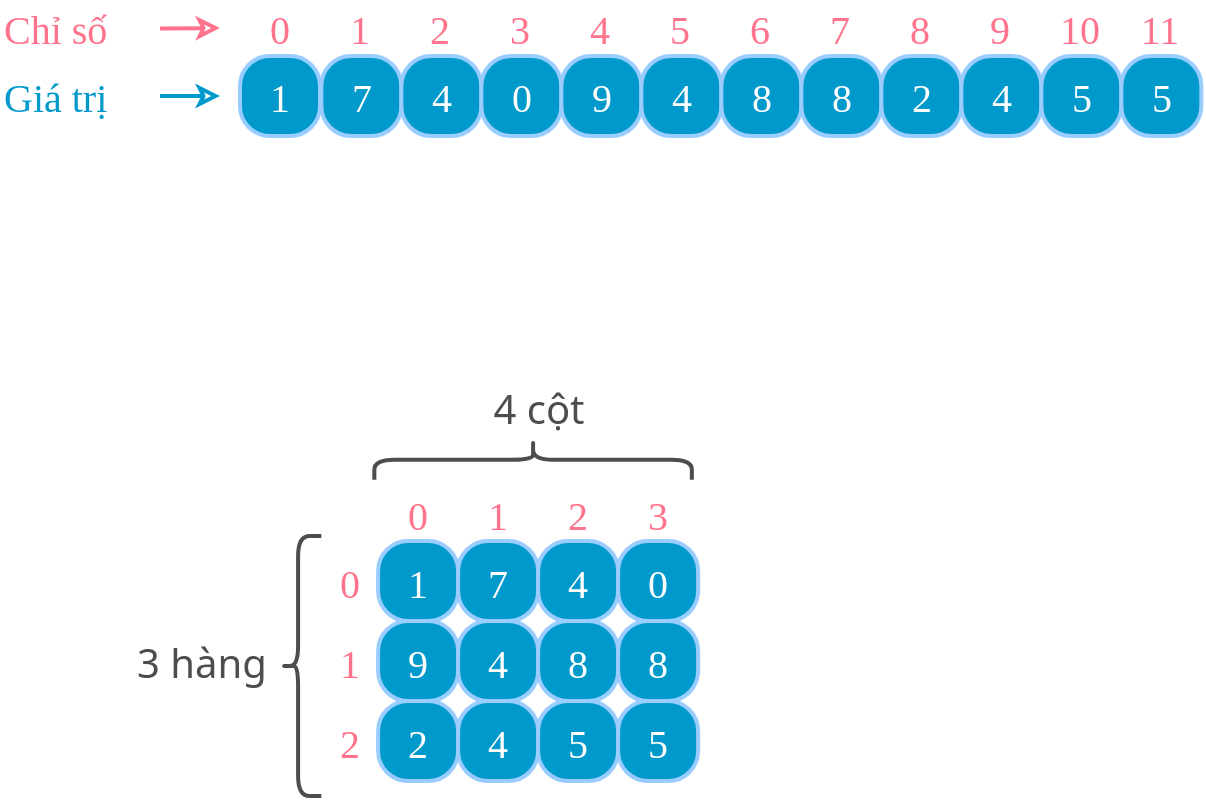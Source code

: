 <mxfile version="26.0.4">
  <diagram name="array" id="GPRWNofgy8FLtJxIam--">
    <mxGraphModel dx="715" dy="518" grid="1" gridSize="10" guides="1" tooltips="1" connect="1" arrows="1" fold="1" page="1" pageScale="1" pageWidth="827" pageHeight="1169" math="0" shadow="0">
      <root>
        <mxCell id="FcQ-IKqGeZoEcgifagWt-0" />
        <mxCell id="FcQ-IKqGeZoEcgifagWt-1" parent="FcQ-IKqGeZoEcgifagWt-0" />
        <mxCell id="FcQ-IKqGeZoEcgifagWt-4" value="1" style="rounded=1;whiteSpace=wrap;html=1;absoluteArcSize=1;arcSize=30;strokeWidth=2;fontFamily=consolas;fontSize=20;strokeColor=#99CCFF;fontColor=#FFFFFF;fillColor=#0099CC;" parent="FcQ-IKqGeZoEcgifagWt-1" vertex="1">
          <mxGeometry x="160" y="480" width="40" height="40" as="geometry" />
        </mxCell>
        <mxCell id="wwfph0xkiCYHfbDb8GMz-0" value="0" style="rounded=1;whiteSpace=wrap;html=1;absoluteArcSize=1;arcSize=14;strokeWidth=2;fontFamily=consolas;fontSize=20;strokeColor=none;fontColor=#FF748C;fillColor=none;" parent="FcQ-IKqGeZoEcgifagWt-1" vertex="1">
          <mxGeometry x="165.81" y="452.5" width="28.38" height="27.5" as="geometry" />
        </mxCell>
        <mxCell id="wwfph0xkiCYHfbDb8GMz-1" value="7" style="rounded=1;whiteSpace=wrap;html=1;absoluteArcSize=1;arcSize=30;strokeWidth=2;fontFamily=consolas;fontSize=20;strokeColor=#99CCFF;fontColor=#FFFFFF;fillColor=#0099CC;aspect=fixed;" parent="FcQ-IKqGeZoEcgifagWt-1" vertex="1">
          <mxGeometry x="200.67" y="480" width="40" height="40" as="geometry" />
        </mxCell>
        <mxCell id="wwfph0xkiCYHfbDb8GMz-2" value="4" style="rounded=1;whiteSpace=wrap;html=1;absoluteArcSize=1;arcSize=30;strokeWidth=2;fontFamily=consolas;fontSize=20;strokeColor=#99CCFF;fontColor=#FFFFFF;fillColor=#0099CC;aspect=fixed;" parent="FcQ-IKqGeZoEcgifagWt-1" vertex="1">
          <mxGeometry x="240.67" y="480" width="40" height="40" as="geometry" />
        </mxCell>
        <mxCell id="wwfph0xkiCYHfbDb8GMz-3" value="0" style="rounded=1;whiteSpace=wrap;html=1;absoluteArcSize=1;arcSize=30;strokeWidth=2;fontFamily=consolas;fontSize=20;strokeColor=#99CCFF;fontColor=#FFFFFF;fillColor=#0099CC;aspect=fixed;" parent="FcQ-IKqGeZoEcgifagWt-1" vertex="1">
          <mxGeometry x="280.67" y="480" width="40" height="40" as="geometry" />
        </mxCell>
        <mxCell id="wwfph0xkiCYHfbDb8GMz-4" value="9" style="rounded=1;whiteSpace=wrap;html=1;absoluteArcSize=1;arcSize=30;strokeWidth=2;fontFamily=consolas;fontSize=20;strokeColor=#99CCFF;fontColor=#FFFFFF;fillColor=#0099CC;aspect=fixed;" parent="FcQ-IKqGeZoEcgifagWt-1" vertex="1">
          <mxGeometry x="320.67" y="480" width="40" height="40" as="geometry" />
        </mxCell>
        <mxCell id="wwfph0xkiCYHfbDb8GMz-5" value="4" style="rounded=1;whiteSpace=wrap;html=1;absoluteArcSize=1;arcSize=30;strokeWidth=2;fontFamily=consolas;fontSize=20;strokeColor=#99CCFF;fontColor=#FFFFFF;fillColor=#0099CC;aspect=fixed;" parent="FcQ-IKqGeZoEcgifagWt-1" vertex="1">
          <mxGeometry x="360.67" y="480" width="40" height="40" as="geometry" />
        </mxCell>
        <mxCell id="wwfph0xkiCYHfbDb8GMz-6" value="8" style="rounded=1;whiteSpace=wrap;html=1;absoluteArcSize=1;arcSize=30;strokeWidth=2;fontFamily=consolas;fontSize=20;strokeColor=#99CCFF;fontColor=#FFFFFF;fillColor=#0099CC;aspect=fixed;" parent="FcQ-IKqGeZoEcgifagWt-1" vertex="1">
          <mxGeometry x="400.67" y="480" width="40" height="40" as="geometry" />
        </mxCell>
        <mxCell id="wwfph0xkiCYHfbDb8GMz-8" value="1" style="rounded=1;whiteSpace=wrap;html=1;absoluteArcSize=1;arcSize=14;strokeWidth=2;fontFamily=consolas;fontSize=20;strokeColor=none;fontColor=#FF748C;fillColor=none;" parent="FcQ-IKqGeZoEcgifagWt-1" vertex="1">
          <mxGeometry x="206.48" y="452.5" width="28.38" height="27.5" as="geometry" />
        </mxCell>
        <mxCell id="wwfph0xkiCYHfbDb8GMz-9" value="2" style="rounded=1;whiteSpace=wrap;html=1;absoluteArcSize=1;arcSize=14;strokeWidth=2;fontFamily=consolas;fontSize=20;strokeColor=none;fontColor=#FF748C;fillColor=none;" parent="FcQ-IKqGeZoEcgifagWt-1" vertex="1">
          <mxGeometry x="246.48" y="452.5" width="28.38" height="27.5" as="geometry" />
        </mxCell>
        <mxCell id="wwfph0xkiCYHfbDb8GMz-10" value="3" style="rounded=1;whiteSpace=wrap;html=1;absoluteArcSize=1;arcSize=14;strokeWidth=2;fontFamily=consolas;fontSize=20;strokeColor=none;fontColor=#FF748C;fillColor=none;" parent="FcQ-IKqGeZoEcgifagWt-1" vertex="1">
          <mxGeometry x="286.48" y="452.5" width="28.38" height="27.5" as="geometry" />
        </mxCell>
        <mxCell id="wwfph0xkiCYHfbDb8GMz-11" value="4" style="rounded=1;whiteSpace=wrap;html=1;absoluteArcSize=1;arcSize=14;strokeWidth=2;fontFamily=consolas;fontSize=20;strokeColor=none;fontColor=#FF748C;fillColor=none;" parent="FcQ-IKqGeZoEcgifagWt-1" vertex="1">
          <mxGeometry x="326.48" y="452.5" width="28.38" height="27.5" as="geometry" />
        </mxCell>
        <mxCell id="wwfph0xkiCYHfbDb8GMz-12" value="5" style="rounded=1;whiteSpace=wrap;html=1;absoluteArcSize=1;arcSize=14;strokeWidth=2;fontFamily=consolas;fontSize=20;strokeColor=none;fontColor=#FF748C;fillColor=none;" parent="FcQ-IKqGeZoEcgifagWt-1" vertex="1">
          <mxGeometry x="366.48" y="452.5" width="28.38" height="27.5" as="geometry" />
        </mxCell>
        <mxCell id="wwfph0xkiCYHfbDb8GMz-13" value="6" style="rounded=1;whiteSpace=wrap;html=1;absoluteArcSize=1;arcSize=14;strokeWidth=2;fontFamily=consolas;fontSize=20;strokeColor=none;fontColor=#FF748C;fillColor=none;" parent="FcQ-IKqGeZoEcgifagWt-1" vertex="1">
          <mxGeometry x="406.48" y="452.5" width="28.38" height="27.5" as="geometry" />
        </mxCell>
        <mxCell id="3dBk1JcrU5KW92U68bGq-0" value="8" style="rounded=1;whiteSpace=wrap;html=1;absoluteArcSize=1;arcSize=30;strokeWidth=2;fontFamily=consolas;fontSize=20;strokeColor=#99CCFF;fontColor=#FFFFFF;fillColor=#0099CC;aspect=fixed;" parent="FcQ-IKqGeZoEcgifagWt-1" vertex="1">
          <mxGeometry x="440.67" y="480" width="40" height="40" as="geometry" />
        </mxCell>
        <mxCell id="3dBk1JcrU5KW92U68bGq-1" value="7" style="rounded=1;whiteSpace=wrap;html=1;absoluteArcSize=1;arcSize=14;strokeWidth=2;fontFamily=consolas;fontSize=20;strokeColor=none;fontColor=#FF748C;fillColor=none;" parent="FcQ-IKqGeZoEcgifagWt-1" vertex="1">
          <mxGeometry x="446.48" y="452.5" width="28.38" height="27.5" as="geometry" />
        </mxCell>
        <mxCell id="QitkDA0d6plh5lsyKBYH-0" value="2" style="rounded=1;whiteSpace=wrap;html=1;absoluteArcSize=1;arcSize=30;strokeWidth=2;fontFamily=consolas;fontSize=20;strokeColor=#99CCFF;fontColor=#FFFFFF;fillColor=#0099CC;aspect=fixed;" parent="FcQ-IKqGeZoEcgifagWt-1" vertex="1">
          <mxGeometry x="480.67" y="480" width="40" height="40" as="geometry" />
        </mxCell>
        <mxCell id="QitkDA0d6plh5lsyKBYH-1" value="4" style="rounded=1;whiteSpace=wrap;html=1;absoluteArcSize=1;arcSize=30;strokeWidth=2;fontFamily=consolas;fontSize=20;strokeColor=#99CCFF;fontColor=#FFFFFF;fillColor=#0099CC;aspect=fixed;" parent="FcQ-IKqGeZoEcgifagWt-1" vertex="1">
          <mxGeometry x="520.67" y="480" width="40" height="40" as="geometry" />
        </mxCell>
        <mxCell id="QitkDA0d6plh5lsyKBYH-2" value="5" style="rounded=1;whiteSpace=wrap;html=1;absoluteArcSize=1;arcSize=30;strokeWidth=2;fontFamily=consolas;fontSize=20;strokeColor=#99CCFF;fontColor=#FFFFFF;fillColor=#0099CC;aspect=fixed;" parent="FcQ-IKqGeZoEcgifagWt-1" vertex="1">
          <mxGeometry x="560.67" y="480" width="40" height="40" as="geometry" />
        </mxCell>
        <mxCell id="QitkDA0d6plh5lsyKBYH-3" value="5" style="rounded=1;whiteSpace=wrap;html=1;absoluteArcSize=1;arcSize=30;strokeWidth=2;fontFamily=consolas;fontSize=20;strokeColor=#99CCFF;fontColor=#FFFFFF;fillColor=#0099CC;aspect=fixed;" parent="FcQ-IKqGeZoEcgifagWt-1" vertex="1">
          <mxGeometry x="600.67" y="480" width="40" height="40" as="geometry" />
        </mxCell>
        <mxCell id="QitkDA0d6plh5lsyKBYH-4" value="8" style="rounded=1;whiteSpace=wrap;html=1;absoluteArcSize=1;arcSize=14;strokeWidth=2;fontFamily=consolas;fontSize=20;strokeColor=none;fontColor=#FF748C;fillColor=none;" parent="FcQ-IKqGeZoEcgifagWt-1" vertex="1">
          <mxGeometry x="486.48" y="452.5" width="28.38" height="27.5" as="geometry" />
        </mxCell>
        <mxCell id="QitkDA0d6plh5lsyKBYH-5" value="9" style="rounded=1;whiteSpace=wrap;html=1;absoluteArcSize=1;arcSize=14;strokeWidth=2;fontFamily=consolas;fontSize=20;strokeColor=none;fontColor=#FF748C;fillColor=none;" parent="FcQ-IKqGeZoEcgifagWt-1" vertex="1">
          <mxGeometry x="526.48" y="452.5" width="28.38" height="27.5" as="geometry" />
        </mxCell>
        <mxCell id="QitkDA0d6plh5lsyKBYH-6" value="10" style="rounded=1;whiteSpace=wrap;html=1;absoluteArcSize=1;arcSize=14;strokeWidth=2;fontFamily=consolas;fontSize=20;strokeColor=none;fontColor=#FF748C;fillColor=none;" parent="FcQ-IKqGeZoEcgifagWt-1" vertex="1">
          <mxGeometry x="566.48" y="452.5" width="28.38" height="27.5" as="geometry" />
        </mxCell>
        <mxCell id="QitkDA0d6plh5lsyKBYH-7" value="11" style="rounded=1;whiteSpace=wrap;html=1;absoluteArcSize=1;arcSize=14;strokeWidth=2;fontFamily=consolas;fontSize=20;strokeColor=none;fontColor=#FF748C;fillColor=none;" parent="FcQ-IKqGeZoEcgifagWt-1" vertex="1">
          <mxGeometry x="606.48" y="452.5" width="28.38" height="27.5" as="geometry" />
        </mxCell>
        <mxCell id="QitkDA0d6plh5lsyKBYH-8" value="Chỉ số" style="rounded=1;whiteSpace=wrap;html=1;absoluteArcSize=1;arcSize=14;strokeWidth=2;fontFamily=consolas;fontSize=20;strokeColor=none;fontColor=#FF748C;fillColor=none;align=left;" parent="FcQ-IKqGeZoEcgifagWt-1" vertex="1">
          <mxGeometry x="40" y="452.5" width="80" height="27.5" as="geometry" />
        </mxCell>
        <mxCell id="QitkDA0d6plh5lsyKBYH-9" value="Giá trị" style="rounded=1;whiteSpace=wrap;html=1;absoluteArcSize=1;arcSize=14;strokeWidth=2;fontFamily=consolas;fontSize=20;strokeColor=none;fontColor=#0099CC;fillColor=none;align=left;" parent="FcQ-IKqGeZoEcgifagWt-1" vertex="1">
          <mxGeometry x="40" y="486.25" width="80" height="27.5" as="geometry" />
        </mxCell>
        <mxCell id="QitkDA0d6plh5lsyKBYH-10" value="" style="endArrow=classic;html=1;rounded=0;fontColor=#FF748C;exitX=1;exitY=0.5;exitDx=0;exitDy=0;strokeWidth=2;endFill=0;strokeColor=#FF748C;" parent="FcQ-IKqGeZoEcgifagWt-1" source="QitkDA0d6plh5lsyKBYH-8" edge="1">
          <mxGeometry width="50" height="50" relative="1" as="geometry">
            <mxPoint x="320" y="360" as="sourcePoint" />
            <mxPoint x="150" y="466" as="targetPoint" />
          </mxGeometry>
        </mxCell>
        <mxCell id="QitkDA0d6plh5lsyKBYH-11" value="" style="endArrow=classic;html=1;rounded=0;fontColor=#0099CC;exitX=1;exitY=0.5;exitDx=0;exitDy=0;strokeWidth=2;endFill=0;strokeColor=#0099CC;" parent="FcQ-IKqGeZoEcgifagWt-1" source="QitkDA0d6plh5lsyKBYH-9" edge="1">
          <mxGeometry width="50" height="50" relative="1" as="geometry">
            <mxPoint x="110" y="476" as="sourcePoint" />
            <mxPoint x="150" y="500" as="targetPoint" />
          </mxGeometry>
        </mxCell>
        <mxCell id="WzyXAkvrVgMHklTbN03c-0" value="1" style="rounded=1;whiteSpace=wrap;html=1;absoluteArcSize=1;arcSize=30;strokeWidth=2;fontFamily=consolas;fontSize=20;strokeColor=#99CCFF;fontColor=#FFFFFF;fillColor=#0099CC;aspect=fixed;imageHeight=24;" parent="FcQ-IKqGeZoEcgifagWt-1" vertex="1">
          <mxGeometry x="229.05" y="722.5" width="40" height="40" as="geometry" />
        </mxCell>
        <mxCell id="WzyXAkvrVgMHklTbN03c-1" value="7" style="rounded=1;whiteSpace=wrap;html=1;absoluteArcSize=1;arcSize=30;strokeWidth=2;fontFamily=consolas;fontSize=20;strokeColor=#99CCFF;fontColor=#FFFFFF;fillColor=#0099CC;aspect=fixed;imageHeight=24;" parent="FcQ-IKqGeZoEcgifagWt-1" vertex="1">
          <mxGeometry x="269.05" y="722.5" width="40" height="40" as="geometry" />
        </mxCell>
        <mxCell id="WzyXAkvrVgMHklTbN03c-2" value="4" style="rounded=1;whiteSpace=wrap;html=1;absoluteArcSize=1;arcSize=30;strokeWidth=2;fontFamily=consolas;fontSize=20;strokeColor=#99CCFF;fontColor=#FFFFFF;fillColor=#0099CC;aspect=fixed;imageHeight=24;" parent="FcQ-IKqGeZoEcgifagWt-1" vertex="1">
          <mxGeometry x="309.05" y="722.5" width="40" height="40" as="geometry" />
        </mxCell>
        <mxCell id="WzyXAkvrVgMHklTbN03c-3" value="0" style="rounded=1;whiteSpace=wrap;html=1;absoluteArcSize=1;arcSize=30;strokeWidth=2;fontFamily=consolas;fontSize=20;strokeColor=#99CCFF;fontColor=#FFFFFF;fillColor=#0099CC;aspect=fixed;imageHeight=24;" parent="FcQ-IKqGeZoEcgifagWt-1" vertex="1">
          <mxGeometry x="349.05" y="722.5" width="40" height="40" as="geometry" />
        </mxCell>
        <mxCell id="WzyXAkvrVgMHklTbN03c-4" value="9" style="rounded=1;whiteSpace=wrap;html=1;absoluteArcSize=1;arcSize=30;strokeWidth=2;fontFamily=consolas;fontSize=20;strokeColor=#99CCFF;fontColor=#FFFFFF;fillColor=#0099CC;aspect=fixed;imageHeight=24;" parent="FcQ-IKqGeZoEcgifagWt-1" vertex="1">
          <mxGeometry x="229.05" y="762.5" width="40" height="40" as="geometry" />
        </mxCell>
        <mxCell id="WzyXAkvrVgMHklTbN03c-5" value="4" style="rounded=1;whiteSpace=wrap;html=1;absoluteArcSize=1;arcSize=30;strokeWidth=2;fontFamily=consolas;fontSize=20;strokeColor=#99CCFF;fontColor=#FFFFFF;fillColor=#0099CC;aspect=fixed;imageHeight=24;" parent="FcQ-IKqGeZoEcgifagWt-1" vertex="1">
          <mxGeometry x="269.05" y="762.5" width="40" height="40" as="geometry" />
        </mxCell>
        <mxCell id="WzyXAkvrVgMHklTbN03c-6" value="8" style="rounded=1;whiteSpace=wrap;html=1;absoluteArcSize=1;arcSize=30;strokeWidth=2;fontFamily=consolas;fontSize=20;strokeColor=#99CCFF;fontColor=#FFFFFF;fillColor=#0099CC;aspect=fixed;imageHeight=24;" parent="FcQ-IKqGeZoEcgifagWt-1" vertex="1">
          <mxGeometry x="309.05" y="762.5" width="40" height="40" as="geometry" />
        </mxCell>
        <mxCell id="WzyXAkvrVgMHklTbN03c-7" value="8" style="rounded=1;whiteSpace=wrap;html=1;absoluteArcSize=1;arcSize=30;strokeWidth=2;fontFamily=consolas;fontSize=20;strokeColor=#99CCFF;fontColor=#FFFFFF;fillColor=#0099CC;aspect=fixed;imageHeight=24;" parent="FcQ-IKqGeZoEcgifagWt-1" vertex="1">
          <mxGeometry x="349.05" y="762.5" width="40" height="40" as="geometry" />
        </mxCell>
        <mxCell id="WzyXAkvrVgMHklTbN03c-8" value="2" style="rounded=1;whiteSpace=wrap;html=1;absoluteArcSize=1;arcSize=30;strokeWidth=2;fontFamily=consolas;fontSize=20;strokeColor=#99CCFF;fontColor=#FFFFFF;fillColor=#0099CC;aspect=fixed;imageHeight=24;" parent="FcQ-IKqGeZoEcgifagWt-1" vertex="1">
          <mxGeometry x="229.05" y="802.5" width="40" height="40" as="geometry" />
        </mxCell>
        <mxCell id="WzyXAkvrVgMHklTbN03c-9" value="4" style="rounded=1;whiteSpace=wrap;html=1;absoluteArcSize=1;arcSize=30;strokeWidth=2;fontFamily=consolas;fontSize=20;strokeColor=#99CCFF;fontColor=#FFFFFF;fillColor=#0099CC;aspect=fixed;imageHeight=24;" parent="FcQ-IKqGeZoEcgifagWt-1" vertex="1">
          <mxGeometry x="269.05" y="802.5" width="40" height="40" as="geometry" />
        </mxCell>
        <mxCell id="WzyXAkvrVgMHklTbN03c-10" value="5" style="rounded=1;whiteSpace=wrap;html=1;absoluteArcSize=1;arcSize=30;strokeWidth=2;fontFamily=consolas;fontSize=20;strokeColor=#99CCFF;fontColor=#FFFFFF;fillColor=#0099CC;aspect=fixed;imageHeight=24;" parent="FcQ-IKqGeZoEcgifagWt-1" vertex="1">
          <mxGeometry x="309.05" y="802.5" width="40" height="40" as="geometry" />
        </mxCell>
        <mxCell id="WzyXAkvrVgMHklTbN03c-11" value="5" style="rounded=1;whiteSpace=wrap;html=1;absoluteArcSize=1;arcSize=30;strokeWidth=2;fontFamily=consolas;fontSize=20;strokeColor=#99CCFF;fontColor=#FFFFFF;fillColor=#0099CC;aspect=fixed;imageHeight=24;" parent="FcQ-IKqGeZoEcgifagWt-1" vertex="1">
          <mxGeometry x="349.05" y="802.5" width="40" height="40" as="geometry" />
        </mxCell>
        <mxCell id="WzyXAkvrVgMHklTbN03c-12" value="0" style="rounded=1;whiteSpace=wrap;html=1;absoluteArcSize=1;arcSize=14;strokeWidth=2;fontFamily=consolas;fontSize=20;strokeColor=none;fontColor=#FF748C;fillColor=none;" parent="FcQ-IKqGeZoEcgifagWt-1" vertex="1">
          <mxGeometry x="234.86" y="695" width="28.38" height="27.5" as="geometry" />
        </mxCell>
        <mxCell id="WzyXAkvrVgMHklTbN03c-13" value="1" style="rounded=1;whiteSpace=wrap;html=1;absoluteArcSize=1;arcSize=14;strokeWidth=2;fontFamily=consolas;fontSize=20;strokeColor=none;fontColor=#FF748C;fillColor=none;" parent="FcQ-IKqGeZoEcgifagWt-1" vertex="1">
          <mxGeometry x="274.86" y="695" width="28.38" height="27.5" as="geometry" />
        </mxCell>
        <mxCell id="WzyXAkvrVgMHklTbN03c-14" value="2" style="rounded=1;whiteSpace=wrap;html=1;absoluteArcSize=1;arcSize=14;strokeWidth=2;fontFamily=consolas;fontSize=20;strokeColor=none;fontColor=#FF748C;fillColor=none;" parent="FcQ-IKqGeZoEcgifagWt-1" vertex="1">
          <mxGeometry x="314.86" y="695" width="28.38" height="27.5" as="geometry" />
        </mxCell>
        <mxCell id="WzyXAkvrVgMHklTbN03c-15" value="3" style="rounded=1;whiteSpace=wrap;html=1;absoluteArcSize=1;arcSize=14;strokeWidth=2;fontFamily=consolas;fontSize=20;strokeColor=none;fontColor=#FF748C;fillColor=none;" parent="FcQ-IKqGeZoEcgifagWt-1" vertex="1">
          <mxGeometry x="354.86" y="695" width="28.38" height="27.5" as="geometry" />
        </mxCell>
        <mxCell id="WzyXAkvrVgMHklTbN03c-16" value="0" style="rounded=1;whiteSpace=wrap;html=1;absoluteArcSize=1;arcSize=14;strokeWidth=2;fontFamily=consolas;fontSize=20;strokeColor=none;fontColor=#FF748C;fillColor=none;" parent="FcQ-IKqGeZoEcgifagWt-1" vertex="1">
          <mxGeometry x="200.67" y="728.75" width="28.38" height="27.5" as="geometry" />
        </mxCell>
        <mxCell id="WzyXAkvrVgMHklTbN03c-17" value="1" style="rounded=1;whiteSpace=wrap;html=1;absoluteArcSize=1;arcSize=14;strokeWidth=2;fontFamily=consolas;fontSize=20;strokeColor=none;fontColor=#FF748C;fillColor=none;" parent="FcQ-IKqGeZoEcgifagWt-1" vertex="1">
          <mxGeometry x="200.67" y="768.75" width="28.38" height="27.5" as="geometry" />
        </mxCell>
        <mxCell id="WzyXAkvrVgMHklTbN03c-18" value="2" style="rounded=1;whiteSpace=wrap;html=1;absoluteArcSize=1;arcSize=14;strokeWidth=2;fontFamily=consolas;fontSize=20;strokeColor=none;fontColor=#FF748C;fillColor=none;" parent="FcQ-IKqGeZoEcgifagWt-1" vertex="1">
          <mxGeometry x="200.67" y="808.75" width="28.38" height="27.5" as="geometry" />
        </mxCell>
        <mxCell id="WzyXAkvrVgMHklTbN03c-19" value="" style="shape=curlyBracket;whiteSpace=wrap;html=1;rounded=1;fontSize=18;fontColor=#4D4D4D;strokeColor=#4D4D4D;strokeWidth=2;fontFamily=Segoe UI Variable Display;size=0.419;" parent="FcQ-IKqGeZoEcgifagWt-1" vertex="1">
          <mxGeometry x="180.67" y="720" width="20" height="130" as="geometry" />
        </mxCell>
        <mxCell id="WzyXAkvrVgMHklTbN03c-20" value="3 hàng" style="rounded=1;whiteSpace=wrap;html=1;absoluteArcSize=1;arcSize=14;strokeWidth=2;fontFamily=Noto Sans;fontSize=20;strokeColor=none;fontColor=#4D4D4D;fillColor=none;fontSource=https%3A%2F%2Ffonts.googleapis.com%2Fcss%3Ffamily%3DNoto%2BSans;" parent="FcQ-IKqGeZoEcgifagWt-1" vertex="1">
          <mxGeometry x="100.67" y="768.75" width="80" height="27.5" as="geometry" />
        </mxCell>
        <mxCell id="WzyXAkvrVgMHklTbN03c-21" value="" style="shape=curlyBracket;whiteSpace=wrap;html=1;rounded=1;fontSize=18;fontColor=#4D4D4D;strokeColor=#4D4D4D;strokeWidth=2;rotation=90;fontFamily=Segoe UI Variable Display;" parent="FcQ-IKqGeZoEcgifagWt-1" vertex="1">
          <mxGeometry x="296.55" y="602.5" width="20" height="158.75" as="geometry" />
        </mxCell>
        <mxCell id="WzyXAkvrVgMHklTbN03c-22" value="4 cột" style="rounded=1;whiteSpace=wrap;html=1;absoluteArcSize=1;arcSize=14;strokeWidth=2;fontFamily=Noto Sans;fontSize=20;strokeColor=none;fontColor=#4D4D4D;fillColor=none;fontSource=https%3A%2F%2Ffonts.googleapis.com%2Fcss%3Ffamily%3DNoto%2BSans;" parent="FcQ-IKqGeZoEcgifagWt-1" vertex="1">
          <mxGeometry x="229.05" y="642.5" width="160.95" height="27.5" as="geometry" />
        </mxCell>
      </root>
    </mxGraphModel>
  </diagram>
</mxfile>
